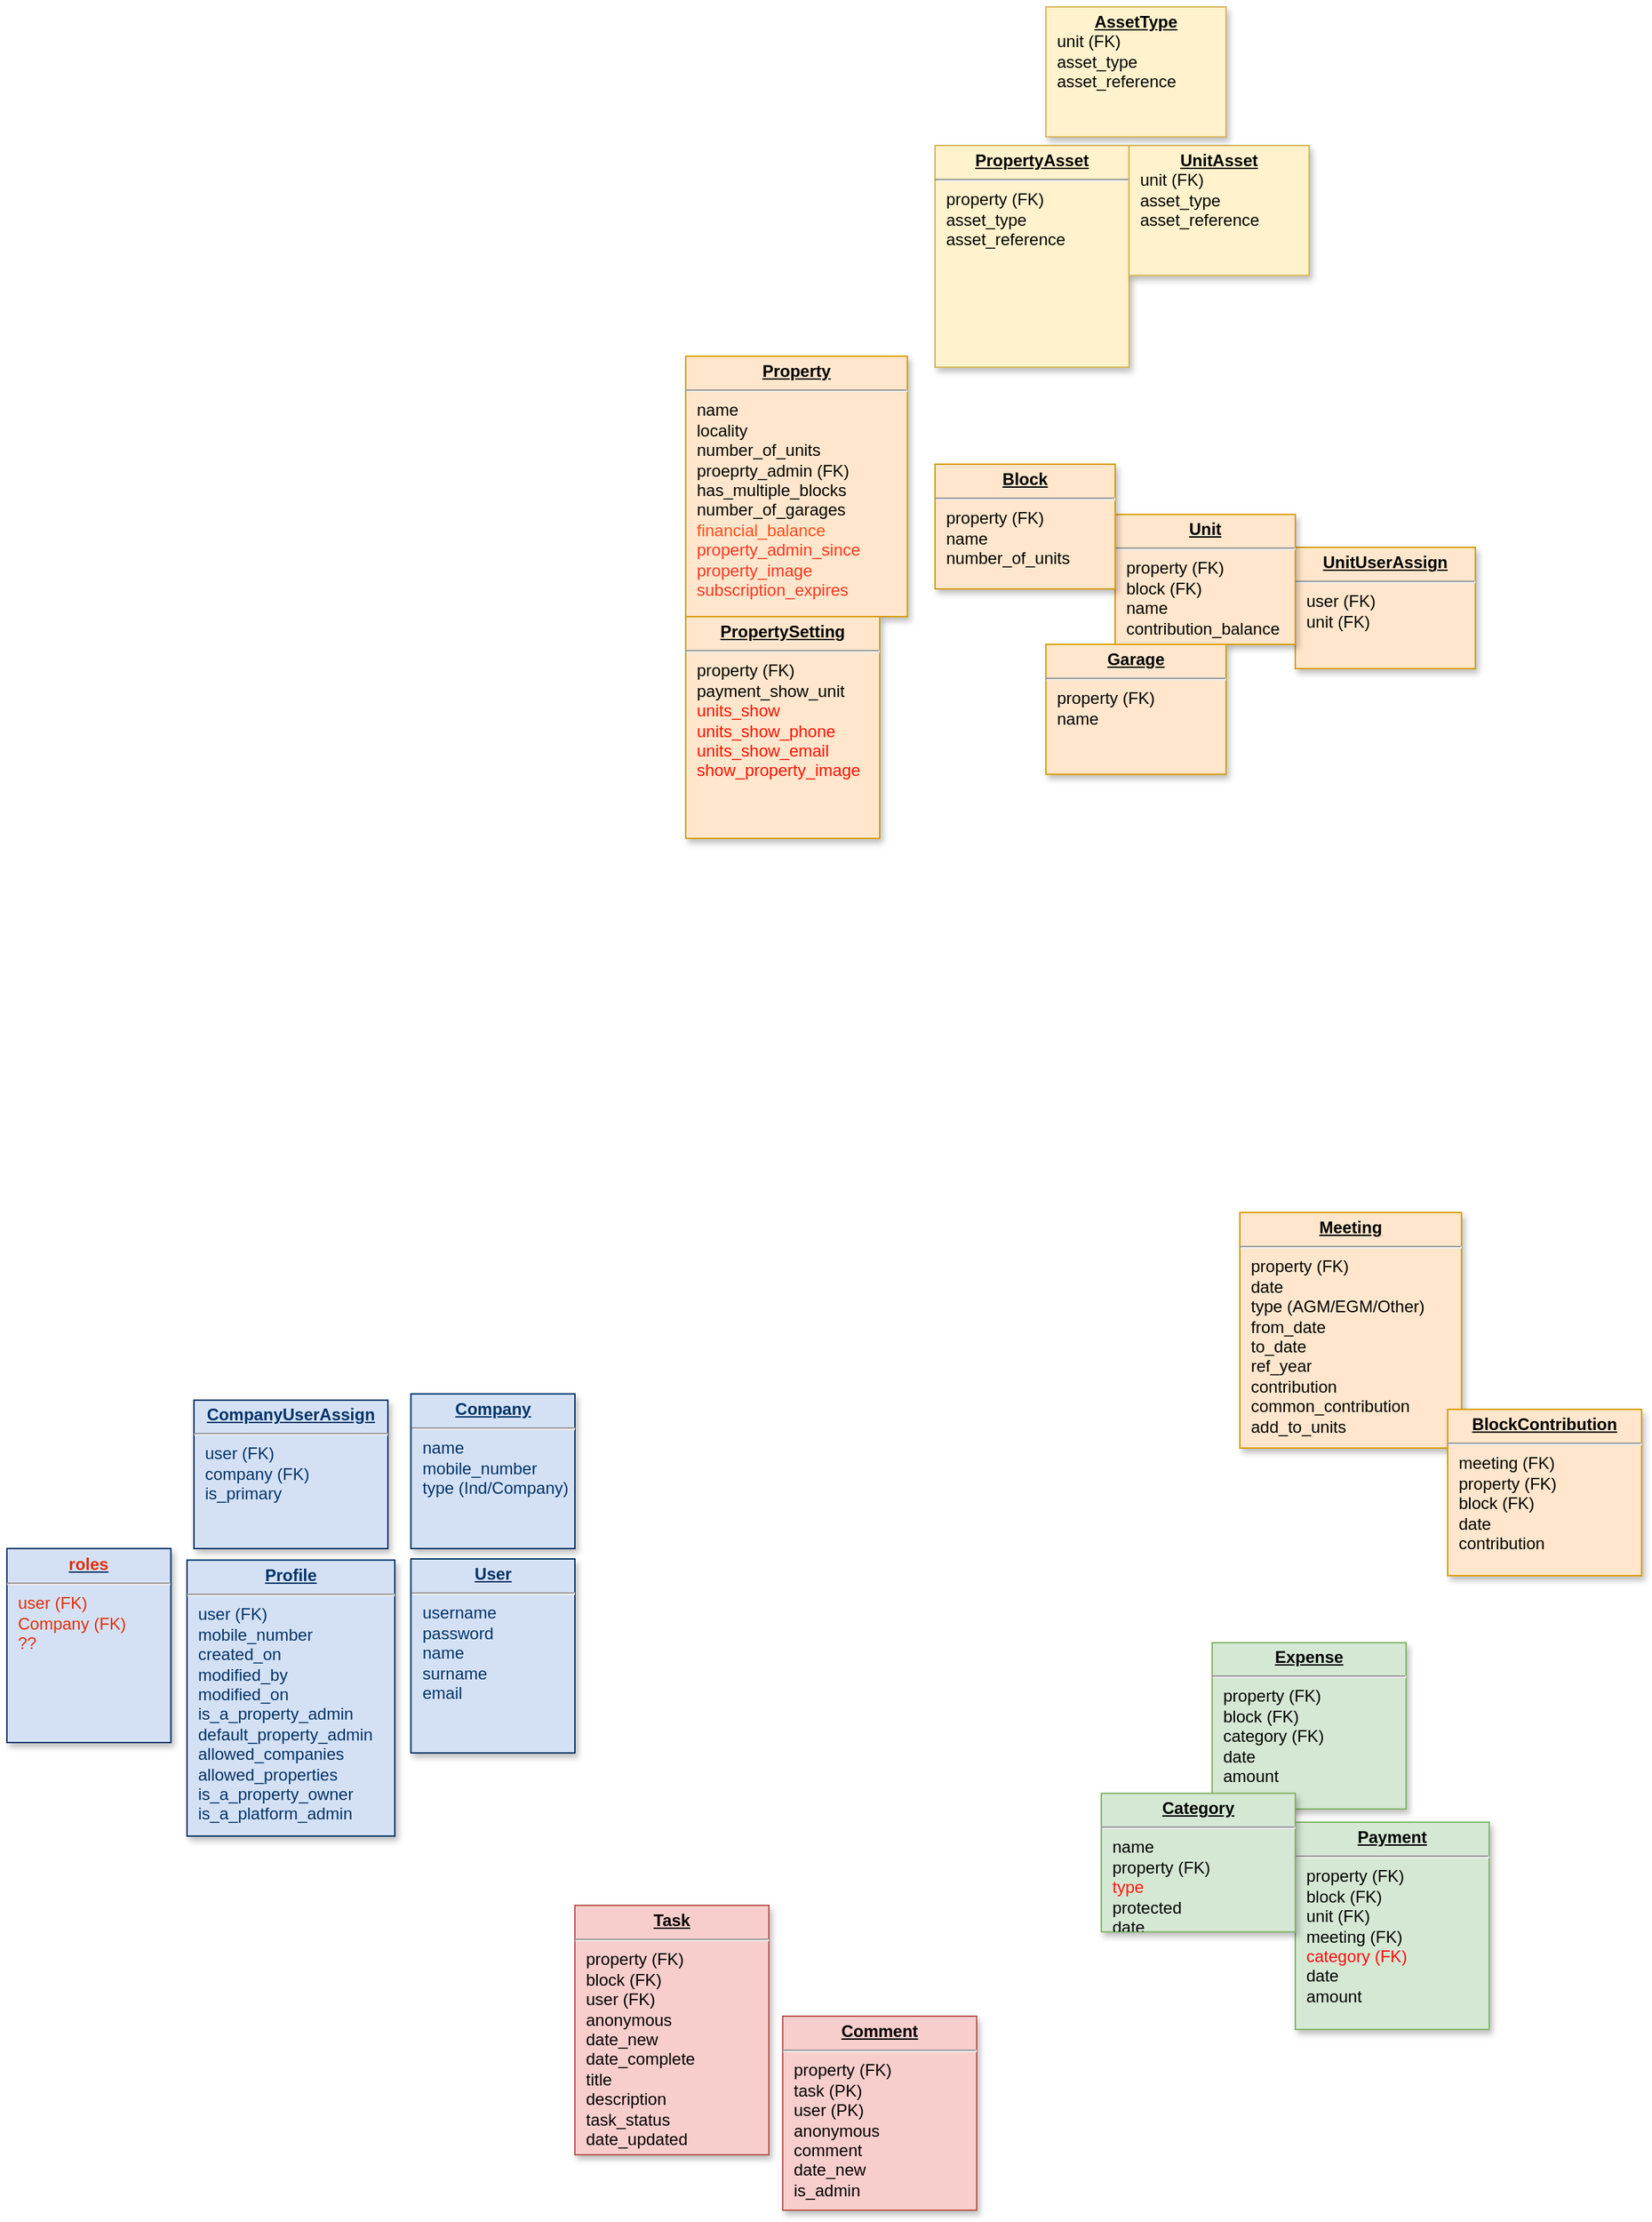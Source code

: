 <mxfile version="20.6.2" type="github">
  <diagram name="Page-1" id="efa7a0a1-bf9b-a30e-e6df-94a7791c09e9">
    <mxGraphModel dx="7078" dy="4301" grid="1" gridSize="10" guides="1" tooltips="1" connect="1" arrows="1" fold="1" page="1" pageScale="1" pageWidth="1169" pageHeight="827" background="#ffffff" math="0" shadow="0">
      <root>
        <mxCell id="0" />
        <mxCell id="1" parent="0" />
        <mxCell id="20" value="&lt;p style=&quot;margin: 0px ; margin-top: 4px ; text-align: center ; text-decoration: underline&quot;&gt;&lt;b&gt;UnitUserAssign&lt;/b&gt;&lt;/p&gt;&lt;hr&gt;&lt;p style=&quot;margin: 0px ; margin-left: 8px&quot;&gt;user (FK)&lt;/p&gt;&lt;p style=&quot;margin: 0px ; margin-left: 8px&quot;&gt;unit (FK)&lt;/p&gt;" style="verticalAlign=top;align=left;overflow=fill;fontSize=12;fontFamily=Helvetica;html=1;strokeColor=#d79b00;shadow=1;fillColor=#ffe6cc;" parent="1" vertex="1">
          <mxGeometry x="-270" y="-1090" width="130" height="87.5" as="geometry" />
        </mxCell>
        <mxCell id="21" value="&lt;p style=&quot;margin: 0px ; margin-top: 4px ; text-align: center ; text-decoration: underline&quot;&gt;&lt;strong&gt;Unit&lt;/strong&gt;&lt;/p&gt;&lt;hr&gt;&lt;p style=&quot;margin: 0px ; margin-left: 8px&quot;&gt;property (FK)&lt;/p&gt;&lt;p style=&quot;margin: 0px ; margin-left: 8px&quot;&gt;block (FK)&lt;/p&gt;&lt;p style=&quot;margin: 0px ; margin-left: 8px&quot;&gt;name&lt;/p&gt;&lt;p style=&quot;margin: 0px ; margin-left: 8px&quot;&gt;&lt;span&gt;contribution_balance&lt;/span&gt;&lt;br&gt;&lt;/p&gt;&lt;p style=&quot;margin: 0px ; margin-left: 8px&quot;&gt;&lt;br&gt;&lt;/p&gt;" style="verticalAlign=top;align=left;overflow=fill;fontSize=12;fontFamily=Helvetica;html=1;strokeColor=#d79b00;shadow=1;fillColor=#ffe6cc;" parent="1" vertex="1">
          <mxGeometry x="-400" y="-1113.75" width="130" height="93.75" as="geometry" />
        </mxCell>
        <mxCell id="25" value="&lt;p style=&quot;margin: 0px ; margin-top: 4px ; text-align: center ; text-decoration: underline&quot;&gt;&lt;strong&gt;Property&lt;/strong&gt;&lt;/p&gt;&lt;hr&gt;&lt;p style=&quot;margin: 0px ; margin-left: 8px&quot;&gt;name&lt;/p&gt;&lt;p style=&quot;margin: 0px ; margin-left: 8px&quot;&gt;locality&lt;/p&gt;&lt;p style=&quot;margin: 0px ; margin-left: 8px&quot;&gt;number_of_units&lt;/p&gt;&lt;p style=&quot;margin: 0px ; margin-left: 8px&quot;&gt;proeprty_admin (FK)&lt;/p&gt;&lt;p style=&quot;margin: 0px ; margin-left: 8px&quot;&gt;&lt;span&gt;has_multiple_blocks&lt;/span&gt;&lt;br&gt;&lt;/p&gt;&lt;p style=&quot;margin: 0px ; margin-left: 8px&quot;&gt;&lt;span&gt;number_of_garages&lt;/span&gt;&lt;/p&gt;&lt;p style=&quot;margin: 0px ; margin-left: 8px&quot;&gt;&lt;font color=&quot;#ff4d17&quot;&gt;financial_balance&lt;/font&gt;&lt;/p&gt;&lt;p style=&quot;margin: 0px ; margin-left: 8px&quot;&gt;&lt;font color=&quot;#ff351f&quot;&gt;property_admin_since&lt;/font&gt;&lt;font color=&quot;#ff4d17&quot;&gt;&lt;br&gt;&lt;/font&gt;&lt;/p&gt;&lt;p style=&quot;margin: 0px ; margin-left: 8px&quot;&gt;&lt;font color=&quot;#ff351f&quot;&gt;property_image&lt;/font&gt;&lt;/p&gt;&lt;p style=&quot;margin: 0px ; margin-left: 8px&quot;&gt;&lt;font color=&quot;#ff351f&quot;&gt;subscription_expires&lt;/font&gt;&lt;/p&gt;" style="verticalAlign=top;align=left;overflow=fill;fontSize=12;fontFamily=Helvetica;html=1;strokeColor=#d79b00;shadow=1;fillColor=#ffe6cc;" parent="1" vertex="1">
          <mxGeometry x="-710" y="-1227.91" width="160" height="187.91" as="geometry" />
        </mxCell>
        <mxCell id="USVBVxgCU7JmYK3fhI1l-115" value="&lt;p style=&quot;margin: 0px ; margin-top: 4px ; text-align: center ; text-decoration: underline&quot;&gt;&lt;strong&gt;Profile&lt;/strong&gt;&lt;/p&gt;&lt;hr&gt;&lt;p style=&quot;margin: 0px ; margin-left: 8px&quot;&gt;user (FK)&lt;/p&gt;&lt;p style=&quot;margin: 0px ; margin-left: 8px&quot;&gt;mobile_number&lt;/p&gt;&lt;p style=&quot;margin: 0px ; margin-left: 8px&quot;&gt;created_on&lt;/p&gt;&lt;p style=&quot;margin: 0px ; margin-left: 8px&quot;&gt;modified_by&lt;/p&gt;&lt;p style=&quot;margin: 0px ; margin-left: 8px&quot;&gt;modified_on&lt;/p&gt;&lt;p style=&quot;margin: 0px ; margin-left: 8px&quot;&gt;is_a_property_admin&lt;/p&gt;&lt;p style=&quot;margin: 0px ; margin-left: 8px&quot;&gt;default_property_admin&lt;br&gt;&lt;/p&gt;&lt;p style=&quot;margin: 0px ; margin-left: 8px&quot;&gt;allowed_companies&lt;/p&gt;&lt;p style=&quot;margin: 0px ; margin-left: 8px&quot;&gt;allowed_properties&lt;/p&gt;&lt;p style=&quot;margin: 0px ; margin-left: 8px&quot;&gt;is_a_property_owner&lt;/p&gt;&lt;p style=&quot;margin: 0px ; margin-left: 8px&quot;&gt;is_a_platform_admin&lt;/p&gt;" style="verticalAlign=top;align=left;overflow=fill;fontSize=12;fontFamily=Helvetica;html=1;strokeColor=#003366;shadow=1;fillColor=#D4E1F5;fontColor=#003366;direction=west;" parent="1" vertex="1">
          <mxGeometry x="-1070" y="-359.18" width="150" height="199.18" as="geometry" />
        </mxCell>
        <mxCell id="USVBVxgCU7JmYK3fhI1l-116" value="&lt;p style=&quot;margin: 0px ; margin-top: 4px ; text-align: center ; text-decoration: underline&quot;&gt;&lt;b&gt;User&lt;/b&gt;&lt;/p&gt;&lt;hr&gt;&lt;p style=&quot;margin: 0px ; margin-left: 8px&quot;&gt;username&lt;/p&gt;&lt;p style=&quot;margin: 0px ; margin-left: 8px&quot;&gt;password&lt;/p&gt;&lt;p style=&quot;margin: 0px ; margin-left: 8px&quot;&gt;name&lt;/p&gt;&lt;p style=&quot;margin: 0px ; margin-left: 8px&quot;&gt;surname&lt;/p&gt;&lt;p style=&quot;margin: 0px ; margin-left: 8px&quot;&gt;email&lt;/p&gt;" style="verticalAlign=top;align=left;overflow=fill;fontSize=12;fontFamily=Helvetica;html=1;strokeColor=#003366;shadow=1;fillColor=#D4E1F5;fontColor=#003366;direction=south;" parent="1" vertex="1">
          <mxGeometry x="-908.36" y="-360" width="118.36" height="140" as="geometry" />
        </mxCell>
        <mxCell id="USVBVxgCU7JmYK3fhI1l-117" value="&lt;p style=&quot;margin: 0px ; margin-top: 4px ; text-align: center ; text-decoration: underline&quot;&gt;&lt;b&gt;Company&lt;/b&gt;&lt;/p&gt;&lt;hr&gt;&lt;p style=&quot;margin: 0px ; margin-left: 8px&quot;&gt;name&lt;/p&gt;&lt;p style=&quot;margin: 0px ; margin-left: 8px&quot;&gt;mobile_number&lt;/p&gt;&lt;p style=&quot;margin: 0px ; margin-left: 8px&quot;&gt;type (Ind/Company)&lt;/p&gt;" style="verticalAlign=top;align=left;overflow=fill;fontSize=12;fontFamily=Helvetica;html=1;strokeColor=#003366;shadow=1;fillColor=#D4E1F5;fontColor=#003366;direction=south;" parent="1" vertex="1">
          <mxGeometry x="-908.36" y="-479.13" width="118.36" height="111.64" as="geometry" />
        </mxCell>
        <mxCell id="qmMGw9iR0_ykUmCECtis-114" value="&lt;p style=&quot;margin: 0px ; margin-top: 4px ; text-align: center ; text-decoration: underline&quot;&gt;&lt;b&gt;CompanyUserAssign&lt;/b&gt;&lt;/p&gt;&lt;hr&gt;&lt;p style=&quot;margin: 0px ; margin-left: 8px&quot;&gt;user (FK)&lt;/p&gt;&lt;p style=&quot;margin: 0px ; margin-left: 8px&quot;&gt;company (FK)&lt;/p&gt;&lt;p style=&quot;margin: 0px ; margin-left: 8px&quot;&gt;is_primary&lt;/p&gt;" style="verticalAlign=top;align=left;overflow=fill;fontSize=12;fontFamily=Helvetica;html=1;strokeColor=#003366;shadow=1;fillColor=#D4E1F5;fontColor=#003366;direction=east;" parent="1" vertex="1">
          <mxGeometry x="-1065" y="-474.58" width="140" height="107.09" as="geometry" />
        </mxCell>
        <mxCell id="GpHZCvZJuWrzwetgwI74-114" value="&lt;p style=&quot;margin: 0px ; margin-top: 4px ; text-align: center ; text-decoration: underline&quot;&gt;&lt;strong&gt;Meeting&lt;/strong&gt;&lt;/p&gt;&lt;hr&gt;&lt;p style=&quot;margin: 0px ; margin-left: 8px&quot;&gt;property (FK)&lt;/p&gt;&lt;p style=&quot;margin: 0px ; margin-left: 8px&quot;&gt;date&lt;/p&gt;&lt;p style=&quot;margin: 0px ; margin-left: 8px&quot;&gt;type (AGM/EGM/Other)&lt;/p&gt;&lt;p style=&quot;margin: 0px ; margin-left: 8px&quot;&gt;from_date&lt;/p&gt;&lt;p style=&quot;margin: 0px ; margin-left: 8px&quot;&gt;to_date&lt;/p&gt;&lt;p style=&quot;margin: 0px ; margin-left: 8px&quot;&gt;ref_year&lt;/p&gt;&lt;p style=&quot;margin: 0px ; margin-left: 8px&quot;&gt;contribution&lt;/p&gt;&lt;p style=&quot;margin: 0px ; margin-left: 8px&quot;&gt;common_contribution&lt;/p&gt;&lt;p style=&quot;margin: 0px ; margin-left: 8px&quot;&gt;add_to_units&lt;/p&gt;" style="verticalAlign=top;align=left;overflow=fill;fontSize=12;fontFamily=Helvetica;html=1;strokeColor=#d79b00;shadow=1;fillColor=#ffe6cc;direction=west;" parent="1" vertex="1">
          <mxGeometry x="-310" y="-610" width="160" height="170" as="geometry" />
        </mxCell>
        <mxCell id="LeA9ptqnyDBiENll5KmH-114" value="&lt;p style=&quot;margin: 0px ; margin-top: 4px ; text-align: center ; text-decoration: underline&quot;&gt;&lt;strong&gt;BlockContribution&lt;/strong&gt;&lt;/p&gt;&lt;hr&gt;&lt;p style=&quot;margin: 0px ; margin-left: 8px&quot;&gt;meeting (FK)&lt;/p&gt;&lt;p style=&quot;margin: 0px ; margin-left: 8px&quot;&gt;property (FK)&lt;/p&gt;&lt;p style=&quot;margin: 0px ; margin-left: 8px&quot;&gt;block (FK)&lt;/p&gt;&lt;p style=&quot;margin: 0px ; margin-left: 8px&quot;&gt;date&lt;/p&gt;&lt;p style=&quot;margin: 0px ; margin-left: 8px&quot;&gt;contribution&lt;br&gt;&lt;/p&gt;" style="verticalAlign=top;align=left;overflow=fill;fontSize=12;fontFamily=Helvetica;html=1;strokeColor=#d79b00;shadow=1;fillColor=#ffe6cc;direction=west;" parent="1" vertex="1">
          <mxGeometry x="-160" y="-467.91" width="140" height="120" as="geometry" />
        </mxCell>
        <mxCell id="7HQ1iatEi-KPMhOC1R24-25" value="&lt;p style=&quot;margin: 0px ; margin-top: 4px ; text-align: center ; text-decoration: underline&quot;&gt;&lt;strong&gt;Block&lt;/strong&gt;&lt;/p&gt;&lt;hr&gt;&lt;p style=&quot;margin: 0px ; margin-left: 8px&quot;&gt;property (FK)&lt;/p&gt;&lt;p style=&quot;margin: 0px ; margin-left: 8px&quot;&gt;name&lt;/p&gt;&lt;p style=&quot;margin: 0px ; margin-left: 8px&quot;&gt;number_of_units&lt;/p&gt;&lt;p style=&quot;margin: 0px ; margin-left: 8px&quot;&gt;&lt;br&gt;&lt;/p&gt;" style="verticalAlign=top;align=left;overflow=fill;fontSize=12;fontFamily=Helvetica;html=1;strokeColor=#d79b00;shadow=1;fillColor=#ffe6cc;direction=west;" parent="1" vertex="1">
          <mxGeometry x="-530" y="-1150" width="130" height="90" as="geometry" />
        </mxCell>
        <mxCell id="kQz-wwEPJBYmiEpg23v0-26" value="&lt;p style=&quot;margin: 0px ; margin-top: 4px ; text-align: center ; text-decoration: underline&quot;&gt;&lt;strong&gt;Payment&lt;/strong&gt;&lt;/p&gt;&lt;hr&gt;&lt;p style=&quot;margin: 0px ; margin-left: 8px&quot;&gt;&lt;span&gt;property (FK)&lt;/span&gt;&lt;br&gt;&lt;/p&gt;&lt;p style=&quot;margin: 0px ; margin-left: 8px&quot;&gt;&lt;span&gt;block (FK)&lt;/span&gt;&lt;/p&gt;&lt;p style=&quot;margin: 0px ; margin-left: 8px&quot;&gt;&lt;span&gt;unit (FK)&lt;/span&gt;&lt;/p&gt;&lt;p style=&quot;margin: 0px ; margin-left: 8px&quot;&gt;meeting (FK)&lt;/p&gt;&lt;p style=&quot;margin: 0px ; margin-left: 8px&quot;&gt;&lt;font color=&quot;#ff0a0a&quot;&gt;category (FK)&lt;/font&gt;&lt;/p&gt;&lt;p style=&quot;margin: 0px ; margin-left: 8px&quot;&gt;date&lt;span&gt;&lt;br&gt;&lt;/span&gt;&lt;/p&gt;&lt;p style=&quot;margin: 0px ; margin-left: 8px&quot;&gt;&lt;span&gt;amount&lt;/span&gt;&lt;/p&gt;" style="verticalAlign=top;align=left;overflow=fill;fontSize=12;fontFamily=Helvetica;html=1;strokeColor=#82b366;shadow=1;fillColor=#d5e8d4;direction=west;" parent="1" vertex="1">
          <mxGeometry x="-270" y="-170" width="140" height="149.55" as="geometry" />
        </mxCell>
        <mxCell id="kQz-wwEPJBYmiEpg23v0-27" value="&lt;p style=&quot;margin: 0px ; margin-top: 4px ; text-align: center ; text-decoration: underline&quot;&gt;&lt;strong&gt;Expense&lt;/strong&gt;&lt;/p&gt;&lt;hr&gt;&lt;p style=&quot;margin: 0px ; margin-left: 8px&quot;&gt;&lt;span&gt;property (FK)&lt;/span&gt;&lt;/p&gt;&lt;p style=&quot;margin: 0px ; margin-left: 8px&quot;&gt;&lt;span&gt;block (FK)&lt;/span&gt;&lt;/p&gt;&lt;p style=&quot;margin: 0px ; margin-left: 8px&quot;&gt;category (FK)&lt;/p&gt;&lt;p style=&quot;margin: 0px ; margin-left: 8px&quot;&gt;date&lt;/p&gt;&lt;p style=&quot;margin: 0px ; margin-left: 8px&quot;&gt;&lt;span&gt;amount&lt;/span&gt;&lt;br&gt;&lt;/p&gt;&lt;p style=&quot;margin: 0px ; margin-left: 8px&quot;&gt;&lt;br&gt;&lt;/p&gt;" style="verticalAlign=top;align=left;overflow=fill;fontSize=12;fontFamily=Helvetica;html=1;strokeColor=#82b366;shadow=1;fillColor=#d5e8d4;direction=west;" parent="1" vertex="1">
          <mxGeometry x="-330" y="-299.55" width="140" height="120" as="geometry" />
        </mxCell>
        <mxCell id="kQz-wwEPJBYmiEpg23v0-28" value="&lt;p style=&quot;margin: 0px ; margin-top: 4px ; text-align: center ; text-decoration: underline&quot;&gt;&lt;strong&gt;Category&lt;/strong&gt;&lt;/p&gt;&lt;hr&gt;&lt;p style=&quot;margin: 0px ; margin-left: 8px&quot;&gt;name&lt;br&gt;&lt;/p&gt;&lt;p style=&quot;margin: 0px ; margin-left: 8px&quot;&gt;property (FK)&lt;/p&gt;&lt;p style=&quot;margin: 0px ; margin-left: 8px&quot;&gt;&lt;font color=&quot;#ff1808&quot;&gt;type&lt;/font&gt;&lt;/p&gt;&lt;p style=&quot;margin: 0px ; margin-left: 8px&quot;&gt;protected&lt;/p&gt;&lt;p style=&quot;margin: 0px ; margin-left: 8px&quot;&gt;date&lt;/p&gt;" style="verticalAlign=top;align=left;overflow=fill;fontSize=12;fontFamily=Helvetica;html=1;strokeColor=#82b366;shadow=1;fillColor=#d5e8d4;direction=west;" parent="1" vertex="1">
          <mxGeometry x="-410" y="-190.82" width="140" height="100" as="geometry" />
        </mxCell>
        <mxCell id="W-gj_H0iYUZVHCyOdw-q-25" value="&lt;p style=&quot;margin: 0px ; margin-top: 4px ; text-align: center ; text-decoration: underline&quot;&gt;&lt;strong&gt;Task&lt;/strong&gt;&lt;/p&gt;&lt;hr&gt;&lt;p style=&quot;margin: 0px ; margin-left: 8px&quot;&gt;&lt;span&gt;property (FK)&lt;/span&gt;&lt;br&gt;&lt;/p&gt;&lt;p style=&quot;margin: 0px ; margin-left: 8px&quot;&gt;&lt;span&gt;block (FK)&lt;/span&gt;&lt;/p&gt;&lt;p style=&quot;margin: 0px ; margin-left: 8px&quot;&gt;&lt;span&gt;user (FK)&lt;/span&gt;&lt;/p&gt;&lt;p style=&quot;margin: 0px ; margin-left: 8px&quot;&gt;&lt;span&gt;anonymous&lt;/span&gt;&lt;/p&gt;&lt;p style=&quot;margin: 0px ; margin-left: 8px&quot;&gt;date_new&lt;/p&gt;&lt;p style=&quot;margin: 0px ; margin-left: 8px&quot;&gt;date_complete&lt;/p&gt;&lt;p style=&quot;margin: 0px ; margin-left: 8px&quot;&gt;title&lt;span&gt;&lt;br&gt;&lt;/span&gt;&lt;/p&gt;&lt;p style=&quot;margin: 0px ; margin-left: 8px&quot;&gt;&lt;span&gt;description&lt;/span&gt;&lt;/p&gt;&lt;p style=&quot;margin: 0px ; margin-left: 8px&quot;&gt;&lt;span&gt;task_status&lt;/span&gt;&lt;/p&gt;&lt;p style=&quot;margin: 0px ; margin-left: 8px&quot;&gt;&lt;span&gt;date_updated&lt;/span&gt;&lt;/p&gt;" style="verticalAlign=top;align=left;overflow=fill;fontSize=12;fontFamily=Helvetica;html=1;strokeColor=#b85450;shadow=1;fillColor=#f8cecc;direction=west;" parent="1" vertex="1">
          <mxGeometry x="-790" y="-110" width="140" height="180" as="geometry" />
        </mxCell>
        <mxCell id="W-gj_H0iYUZVHCyOdw-q-26" value="&lt;p style=&quot;margin: 0px ; margin-top: 4px ; text-align: center ; text-decoration: underline&quot;&gt;&lt;b&gt;Comment&lt;/b&gt;&lt;/p&gt;&lt;hr&gt;&lt;p style=&quot;margin: 0px ; margin-left: 8px&quot;&gt;&lt;span&gt;property (FK)&lt;/span&gt;&lt;br&gt;&lt;/p&gt;&lt;p style=&quot;margin: 0px ; margin-left: 8px&quot;&gt;&lt;span&gt;task (PK)&lt;/span&gt;&lt;/p&gt;&lt;p style=&quot;margin: 0px ; margin-left: 8px&quot;&gt;&lt;span&gt;user (PK)&lt;/span&gt;&lt;/p&gt;&lt;p style=&quot;margin: 0px ; margin-left: 8px&quot;&gt;&lt;span&gt;anonymous&lt;/span&gt;&lt;/p&gt;&lt;p style=&quot;margin: 0px ; margin-left: 8px&quot;&gt;&lt;span&gt;comment&lt;/span&gt;&lt;/p&gt;&lt;p style=&quot;margin: 0px ; margin-left: 8px&quot;&gt;&lt;span&gt;date_new&lt;/span&gt;&lt;/p&gt;&lt;p style=&quot;margin: 0px ; margin-left: 8px&quot;&gt;&lt;span&gt;is_admin&lt;/span&gt;&lt;/p&gt;&lt;p style=&quot;margin: 0px ; margin-left: 8px&quot;&gt;&lt;span&gt;&lt;br&gt;&lt;/span&gt;&lt;/p&gt;" style="verticalAlign=top;align=left;overflow=fill;fontSize=12;fontFamily=Helvetica;html=1;strokeColor=#b85450;shadow=1;fillColor=#f8cecc;direction=west;" parent="1" vertex="1">
          <mxGeometry x="-640" y="-30" width="140" height="140" as="geometry" />
        </mxCell>
        <mxCell id="HCt51-dw2CxdmVk_ZFM8-25" value="&lt;p style=&quot;margin: 0px ; margin-top: 4px ; text-align: center ; text-decoration: underline&quot;&gt;&lt;strong&gt;PropertySetting&lt;/strong&gt;&lt;/p&gt;&lt;hr&gt;&lt;p style=&quot;margin: 0px ; margin-left: 8px&quot;&gt;property (FK)&lt;/p&gt;&lt;p style=&quot;margin: 0px ; margin-left: 8px&quot;&gt;payment_show_unit&lt;/p&gt;&lt;p style=&quot;margin: 0px ; margin-left: 8px&quot;&gt;&lt;font color=&quot;#ff1100&quot;&gt;units_show&lt;/font&gt;&lt;/p&gt;&lt;p style=&quot;margin: 0px ; margin-left: 8px&quot;&gt;&lt;font color=&quot;#ff1100&quot;&gt;units_show_phone&lt;/font&gt;&lt;/p&gt;&lt;p style=&quot;margin: 0px ; margin-left: 8px&quot;&gt;&lt;font color=&quot;#ff1100&quot;&gt;units_show_email&lt;/font&gt;&lt;/p&gt;&lt;p style=&quot;margin: 0px ; margin-left: 8px&quot;&gt;&lt;font color=&quot;#ff1100&quot;&gt;show_property_image&lt;/font&gt;&lt;/p&gt;" style="verticalAlign=top;align=left;overflow=fill;fontSize=12;fontFamily=Helvetica;html=1;strokeColor=#d79b00;shadow=1;fillColor=#ffe6cc;direction=west;" parent="1" vertex="1">
          <mxGeometry x="-710" y="-1040" width="140" height="160" as="geometry" />
        </mxCell>
        <mxCell id="hmZWiMyVMl75crpaCbOb-25" value="&lt;p style=&quot;margin: 0px ; margin-top: 4px ; text-align: center ; text-decoration: underline&quot;&gt;&lt;b&gt;&lt;font color=&quot;#e32d09&quot;&gt;roles&lt;/font&gt;&lt;/b&gt;&lt;/p&gt;&lt;hr&gt;&lt;p style=&quot;margin: 0px ; margin-left: 8px&quot;&gt;&lt;font color=&quot;#e32d09&quot;&gt;user (FK)&lt;/font&gt;&lt;/p&gt;&lt;p style=&quot;margin: 0px ; margin-left: 8px&quot;&gt;&lt;font color=&quot;#e32d09&quot;&gt;Company (FK)&lt;/font&gt;&lt;/p&gt;&lt;p style=&quot;margin: 0px ; margin-left: 8px&quot;&gt;&lt;font color=&quot;#e32d09&quot;&gt;??&lt;/font&gt;&lt;/p&gt;&lt;p style=&quot;margin: 0px ; margin-left: 8px&quot;&gt;&lt;br&gt;&lt;/p&gt;" style="verticalAlign=top;align=left;overflow=fill;fontSize=12;fontFamily=Helvetica;html=1;strokeColor=#003366;shadow=1;fillColor=#D4E1F5;fontColor=#003366;direction=south;" parent="1" vertex="1">
          <mxGeometry x="-1200" y="-367.49" width="118.36" height="140" as="geometry" />
        </mxCell>
        <mxCell id="VA_gnHtbo2-2oUg81VEE-25" value="&lt;p style=&quot;margin: 0px ; margin-top: 4px ; text-align: center ; text-decoration: underline&quot;&gt;&lt;strong&gt;Garage&lt;/strong&gt;&lt;/p&gt;&lt;hr&gt;&lt;p style=&quot;margin: 0px ; margin-left: 8px&quot;&gt;property (FK)&lt;/p&gt;&lt;p style=&quot;margin: 0px ; margin-left: 8px&quot;&gt;&lt;span style=&quot;background-color: initial;&quot;&gt;name&lt;/span&gt;&lt;/p&gt;&lt;p style=&quot;margin: 0px ; margin-left: 8px&quot;&gt;&lt;br&gt;&lt;/p&gt;" style="verticalAlign=top;align=left;overflow=fill;fontSize=12;fontFamily=Helvetica;html=1;strokeColor=#d79b00;shadow=1;fillColor=#ffe6cc;" parent="1" vertex="1">
          <mxGeometry x="-450" y="-1020" width="130" height="93.75" as="geometry" />
        </mxCell>
        <mxCell id="9i52W1g_9jkgF9mL1ZHo-25" value="&lt;p style=&quot;margin: 0px ; margin-top: 4px ; text-align: center ; text-decoration: underline&quot;&gt;&lt;strong&gt;PropertyAsset&lt;/strong&gt;&lt;/p&gt;&lt;hr&gt;&lt;p style=&quot;margin: 0px ; margin-left: 8px&quot;&gt;property (FK)&lt;/p&gt;&lt;p style=&quot;margin: 0px ; margin-left: 8px&quot;&gt;asset_type&lt;/p&gt;&lt;p style=&quot;margin: 0px ; margin-left: 8px&quot;&gt;asset_reference&lt;br&gt;&lt;/p&gt;" style="verticalAlign=top;align=left;overflow=fill;fontSize=12;fontFamily=Helvetica;html=1;strokeColor=#d6b656;shadow=1;fillColor=#fff2cc;direction=west;" parent="1" vertex="1">
          <mxGeometry x="-530" y="-1380" width="140" height="160" as="geometry" />
        </mxCell>
        <mxCell id="9i52W1g_9jkgF9mL1ZHo-26" value="&lt;p style=&quot;margin: 0px ; margin-top: 4px ; text-align: center ; text-decoration: underline&quot;&gt;&lt;strong&gt;UnitAsset&lt;/strong&gt;&lt;/p&gt;&lt;p style=&quot;margin: 0px ; margin-left: 8px&quot;&gt;unit (FK)&lt;/p&gt;&lt;p style=&quot;margin: 0px ; margin-left: 8px&quot;&gt;&lt;span&gt;asset_type&lt;/span&gt;&lt;br&gt;&lt;/p&gt;&lt;p style=&quot;margin: 0px ; margin-left: 8px&quot;&gt;&lt;span&gt;asset_reference&lt;/span&gt;&lt;/p&gt;&lt;p style=&quot;margin: 0px ; margin-left: 8px&quot;&gt;&lt;br&gt;&lt;/p&gt;" style="verticalAlign=top;align=left;overflow=fill;fontSize=12;fontFamily=Helvetica;html=1;strokeColor=#d6b656;shadow=1;fillColor=#fff2cc;" parent="1" vertex="1">
          <mxGeometry x="-390" y="-1380" width="130" height="93.75" as="geometry" />
        </mxCell>
        <mxCell id="9i52W1g_9jkgF9mL1ZHo-27" value="&lt;p style=&quot;margin: 0px ; margin-top: 4px ; text-align: center ; text-decoration: underline&quot;&gt;&lt;strong&gt;AssetType&lt;/strong&gt;&lt;/p&gt;&lt;p style=&quot;margin: 0px ; margin-left: 8px&quot;&gt;unit (FK)&lt;/p&gt;&lt;p style=&quot;margin: 0px ; margin-left: 8px&quot;&gt;&lt;span&gt;asset_type&lt;/span&gt;&lt;br&gt;&lt;/p&gt;&lt;p style=&quot;margin: 0px ; margin-left: 8px&quot;&gt;&lt;span&gt;asset_reference&lt;/span&gt;&lt;/p&gt;&lt;p style=&quot;margin: 0px ; margin-left: 8px&quot;&gt;&lt;br&gt;&lt;/p&gt;" style="verticalAlign=top;align=left;overflow=fill;fontSize=12;fontFamily=Helvetica;html=1;strokeColor=#d6b656;shadow=1;fillColor=#fff2cc;" parent="1" vertex="1">
          <mxGeometry x="-450" y="-1480" width="130" height="93.75" as="geometry" />
        </mxCell>
      </root>
    </mxGraphModel>
  </diagram>
</mxfile>
